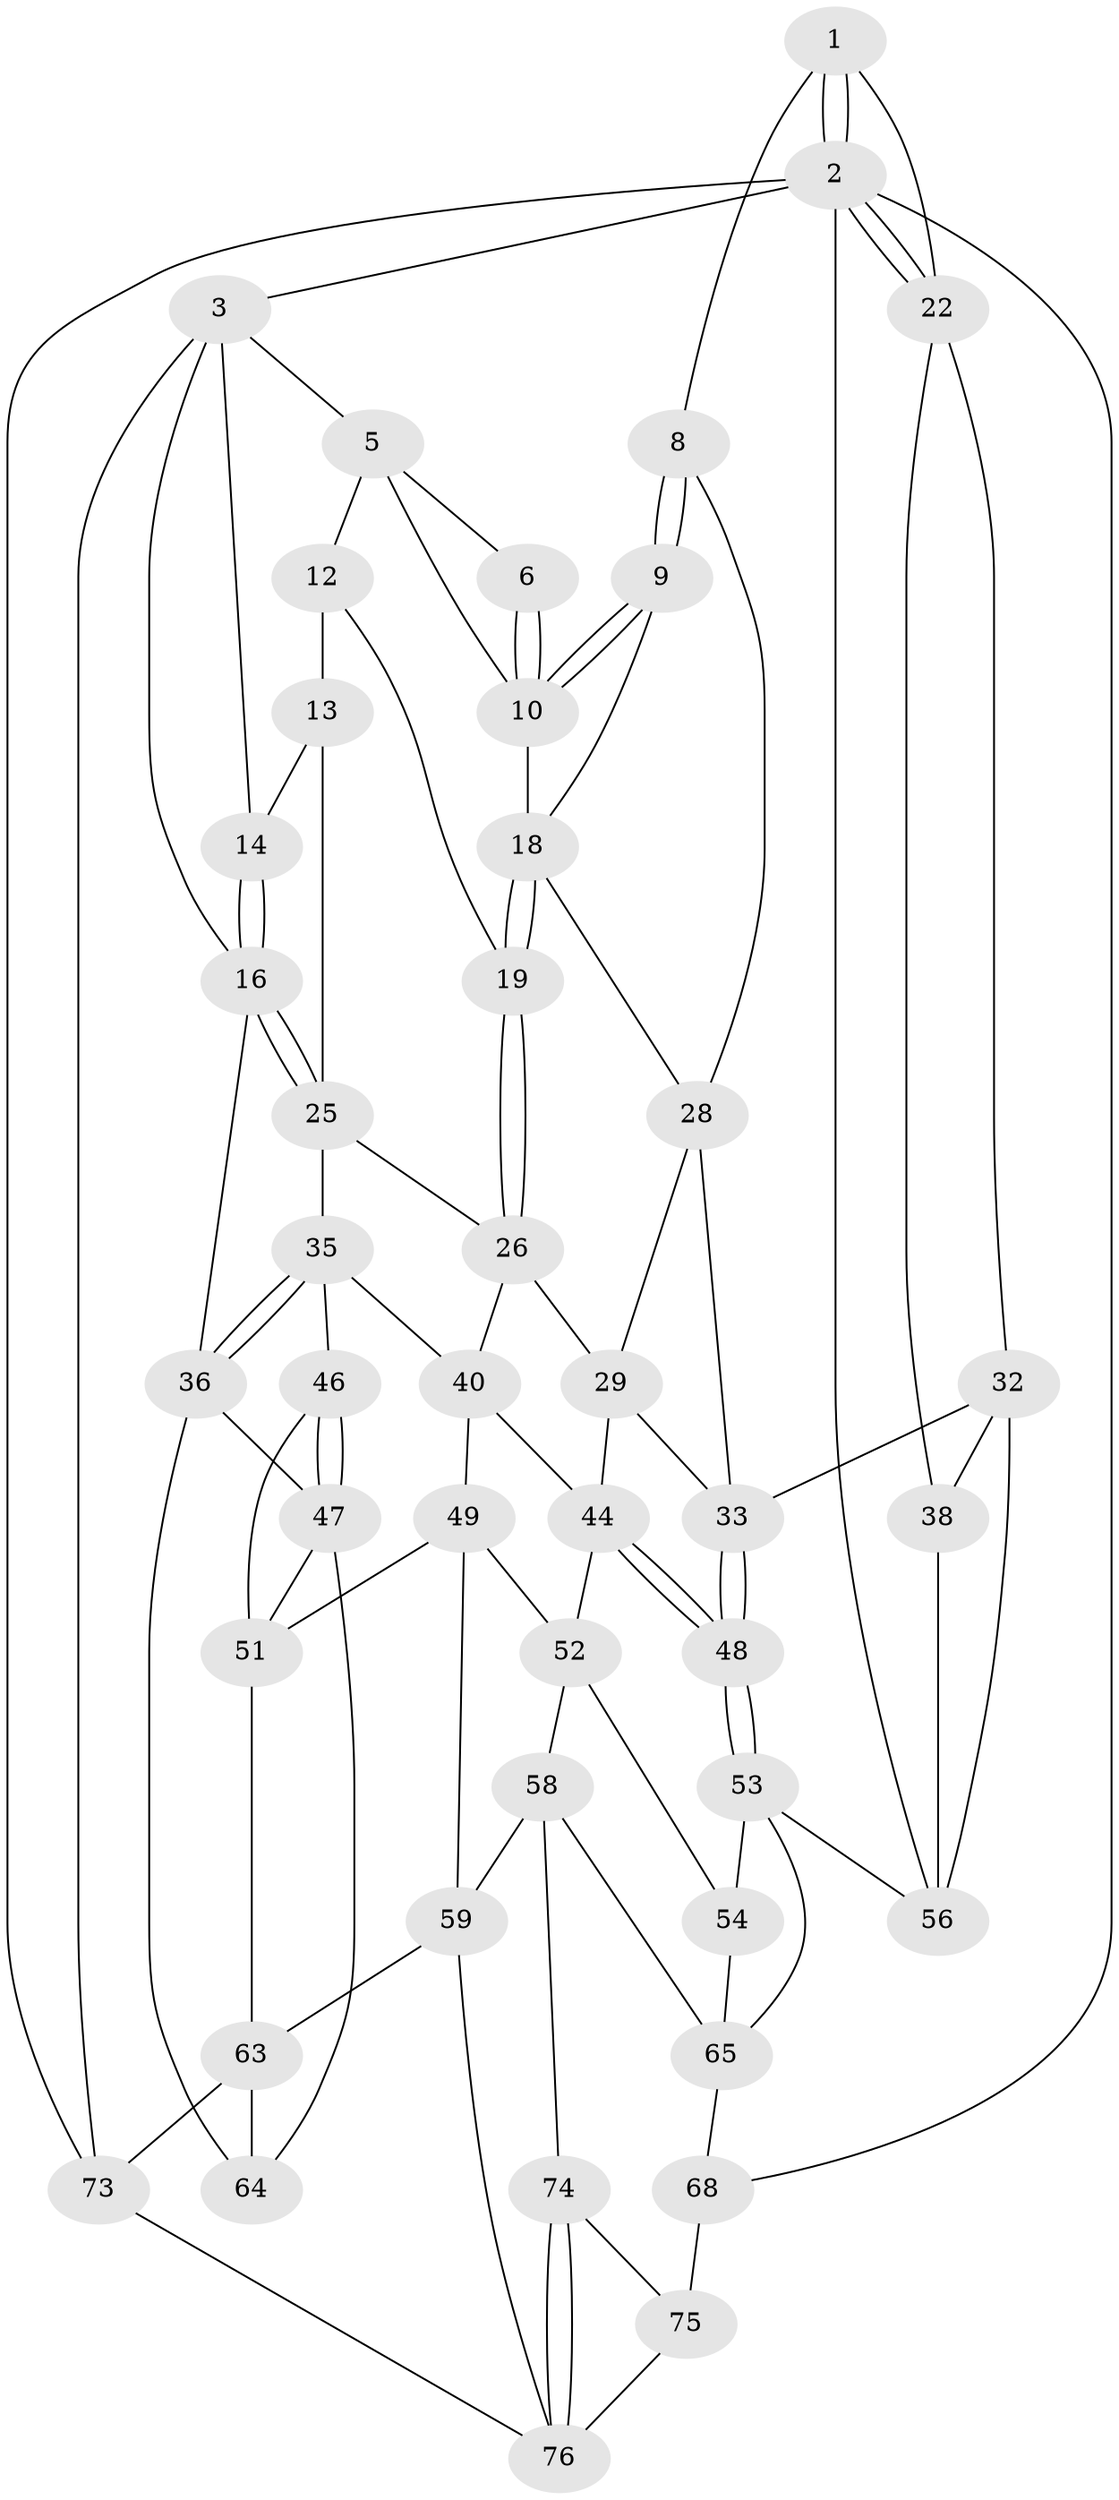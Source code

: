 // Generated by graph-tools (version 1.1) at 2025/24/03/03/25 07:24:40]
// undirected, 45 vertices, 98 edges
graph export_dot {
graph [start="1"]
  node [color=gray90,style=filled];
  1 [pos="+0.7641218699434519+0",super="+7"];
  2 [pos="+1+0",super="+67"];
  3 [pos="+0+0",super="+4"];
  5 [pos="+0.22940215505083356+0",super="+11"];
  6 [pos="+0.5064173270868682+0"];
  8 [pos="+0.6367693705689402+0.19903072999031565"];
  9 [pos="+0.5685465725264476+0.18088534163376402"];
  10 [pos="+0.5328414500494633+0.12116535054385698",super="+15"];
  12 [pos="+0.26949780927355227+0.09891349939587184",super="+20"];
  13 [pos="+0.152234264105477+0.19726753651257067",super="+24"];
  14 [pos="+0.07017696967147115+0.12958546835371745"];
  16 [pos="+0+0.2752698989286028",super="+17"];
  18 [pos="+0.42911370932814824+0.25501865849005373",super="+21"];
  19 [pos="+0.33537262824447156+0.3099562624464573"];
  22 [pos="+1+0.08337784188982761",super="+23"];
  25 [pos="+0.10215074776457972+0.32649316484612123",super="+27"];
  26 [pos="+0.3089300261210409+0.41674249150131837",super="+30"];
  28 [pos="+0.48777136139200894+0.4192804361161187",super="+31"];
  29 [pos="+0.45087978231858533+0.4499828724928504",super="+43"];
  32 [pos="+0.7689912882392379+0.4693858822046816",super="+39"];
  33 [pos="+0.7426277476624464+0.4617111496173034",super="+34"];
  35 [pos="+0.09372048415645114+0.4679096101377727",super="+42"];
  36 [pos="+0+0.5917444651539016",super="+37"];
  38 [pos="+1+0.6122419807515243"];
  40 [pos="+0.33070004499453654+0.4826256096229707",super="+41"];
  44 [pos="+0.535199968310459+0.5872107936840563",super="+45"];
  46 [pos="+0.12774363362200003+0.6516999782750352"];
  47 [pos="+0.09218560658957495+0.6698484160095386",super="+61"];
  48 [pos="+0.6070680894924787+0.5942008782969903"];
  49 [pos="+0.329587553296215+0.5164201831233955",super="+50"];
  51 [pos="+0.23130647393042061+0.668606476495997",super="+60"];
  52 [pos="+0.45148305195499816+0.6600994834679786",super="+55"];
  53 [pos="+0.6090544742873084+0.636780593970422",super="+57"];
  54 [pos="+0.5574266622949455+0.7452563195650269"];
  56 [pos="+0.7555066994333829+0.7607885130794997",super="+66"];
  58 [pos="+0.4435066025983765+0.8016849843707716",super="+71"];
  59 [pos="+0.36825908337527485+0.8038975483985082",super="+62"];
  63 [pos="+0.17777283687238177+0.8593041708247351",super="+72"];
  64 [pos="+0+1"];
  65 [pos="+0.7184493547025387+0.7846869930946743",super="+70"];
  68 [pos="+1+1",super="+69"];
  73 [pos="+0+1"];
  74 [pos="+0.497022678663085+0.9031226150588229"];
  75 [pos="+0.6533501181336181+0.9183154841413692",super="+78"];
  76 [pos="+0.4938154296516677+1",super="+77"];
  1 -- 2;
  1 -- 2;
  1 -- 8;
  1 -- 22;
  2 -- 3;
  2 -- 22;
  2 -- 22;
  2 -- 56;
  2 -- 73;
  2 -- 68;
  3 -- 73;
  3 -- 5;
  3 -- 14;
  3 -- 16;
  5 -- 6;
  5 -- 10;
  5 -- 12;
  6 -- 10;
  6 -- 10;
  8 -- 9;
  8 -- 9;
  8 -- 28;
  9 -- 10;
  9 -- 10;
  9 -- 18;
  10 -- 18;
  12 -- 13 [weight=2];
  12 -- 19;
  13 -- 14;
  13 -- 25;
  14 -- 16;
  14 -- 16;
  16 -- 25;
  16 -- 25;
  16 -- 36;
  18 -- 19;
  18 -- 19;
  18 -- 28;
  19 -- 26;
  19 -- 26;
  22 -- 38;
  22 -- 32;
  25 -- 26;
  25 -- 35;
  26 -- 40;
  26 -- 29;
  28 -- 29;
  28 -- 33;
  29 -- 44;
  29 -- 33;
  32 -- 33;
  32 -- 56;
  32 -- 38;
  33 -- 48;
  33 -- 48;
  35 -- 36;
  35 -- 36;
  35 -- 46;
  35 -- 40;
  36 -- 47;
  36 -- 64;
  38 -- 56;
  40 -- 44;
  40 -- 49;
  44 -- 48;
  44 -- 48;
  44 -- 52;
  46 -- 47;
  46 -- 47;
  46 -- 51;
  47 -- 64;
  47 -- 51;
  48 -- 53;
  48 -- 53;
  49 -- 52;
  49 -- 59;
  49 -- 51;
  51 -- 63;
  52 -- 58;
  52 -- 54;
  53 -- 54;
  53 -- 56;
  53 -- 65;
  54 -- 65;
  58 -- 59;
  58 -- 74;
  58 -- 65;
  59 -- 63;
  59 -- 76;
  63 -- 64;
  63 -- 73;
  65 -- 68;
  68 -- 75 [weight=2];
  73 -- 76;
  74 -- 75;
  74 -- 76;
  74 -- 76;
  75 -- 76;
}
